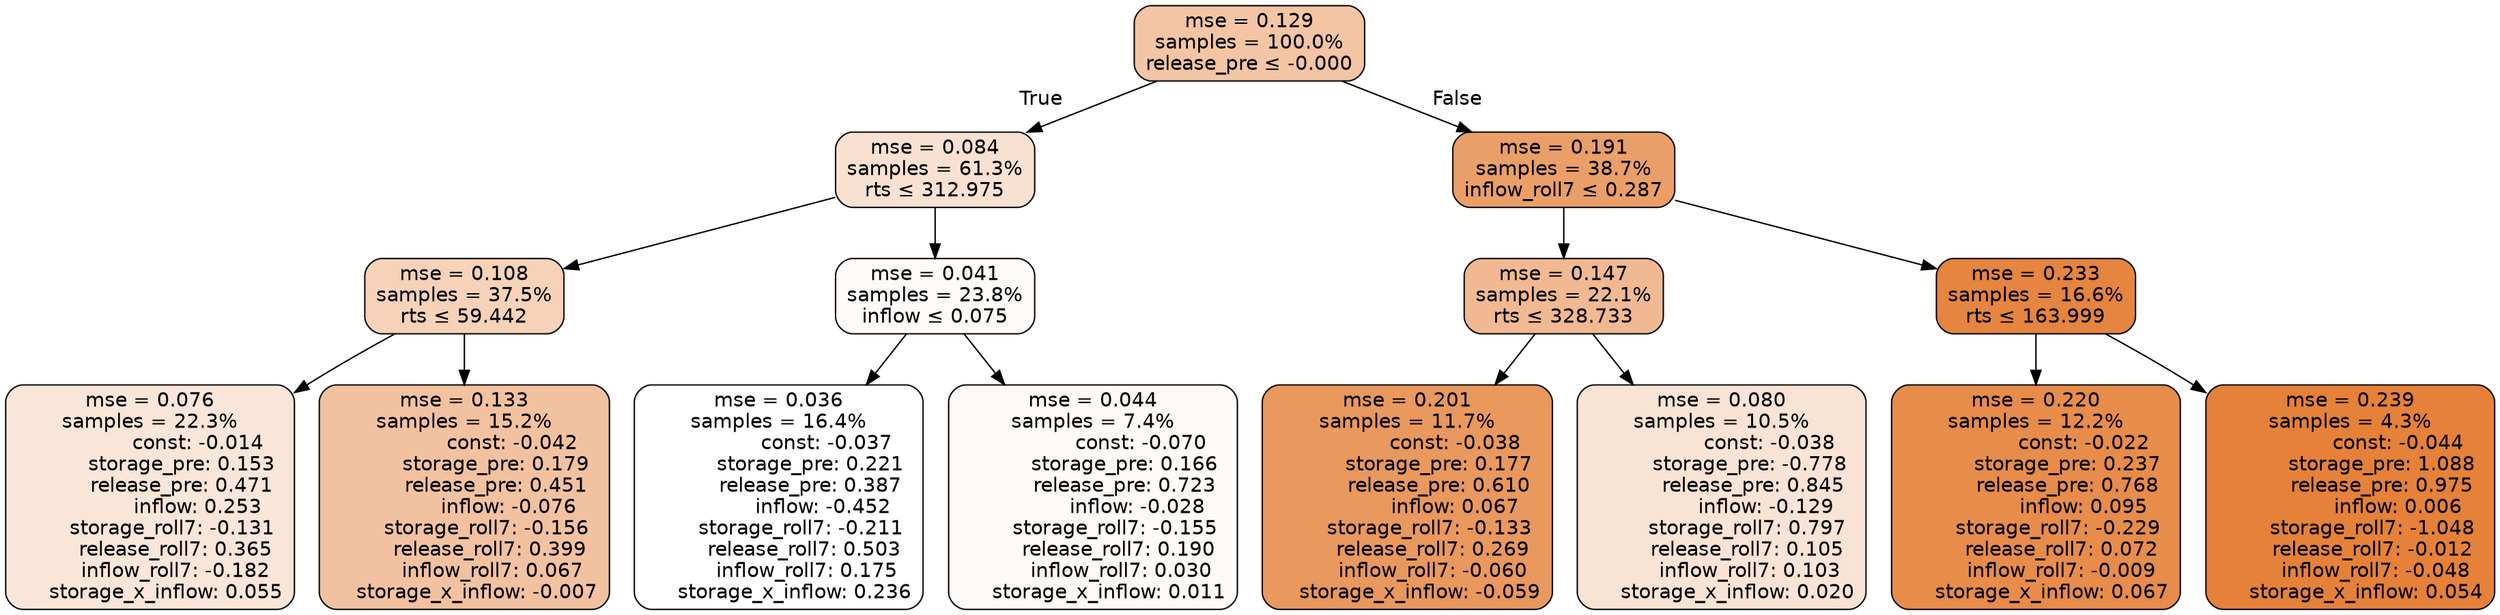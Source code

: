 digraph tree {
bgcolor="transparent"
node [shape=rectangle, style="filled, rounded", color="black", fontname=helvetica] ;
edge [fontname=helvetica] ;
	"0" [label="mse = 0.129
samples = 100.0%
release_pre &le; -0.000", fillcolor="#f3c5a4"]
	"1" [label="mse = 0.084
samples = 61.3%
rts &le; 312.975", fillcolor="#f8e1d0"]
	"2" [label="mse = 0.108
samples = 37.5%
rts &le; 59.442", fillcolor="#f5d2b8"]
	"3" [label="mse = 0.076
samples = 22.3%
               const: -0.014
          storage_pre: 0.153
          release_pre: 0.471
               inflow: 0.253
       storage_roll7: -0.131
        release_roll7: 0.365
        inflow_roll7: -0.182
     storage_x_inflow: 0.055", fillcolor="#f9e6d8"]
	"4" [label="mse = 0.133
samples = 15.2%
               const: -0.042
          storage_pre: 0.179
          release_pre: 0.451
              inflow: -0.076
       storage_roll7: -0.156
        release_roll7: 0.399
         inflow_roll7: 0.067
    storage_x_inflow: -0.007", fillcolor="#f2c2a0"]
	"5" [label="mse = 0.041
samples = 23.8%
inflow &le; 0.075", fillcolor="#fefbf9"]
	"6" [label="mse = 0.036
samples = 16.4%
               const: -0.037
          storage_pre: 0.221
          release_pre: 0.387
              inflow: -0.452
       storage_roll7: -0.211
        release_roll7: 0.503
         inflow_roll7: 0.175
     storage_x_inflow: 0.236", fillcolor="#ffffff"]
	"7" [label="mse = 0.044
samples = 7.4%
               const: -0.070
          storage_pre: 0.166
          release_pre: 0.723
              inflow: -0.028
       storage_roll7: -0.155
        release_roll7: 0.190
         inflow_roll7: 0.030
     storage_x_inflow: 0.011", fillcolor="#fdfaf7"]
	"8" [label="mse = 0.191
samples = 38.7%
inflow_roll7 &le; 0.287", fillcolor="#eb9f68"]
	"9" [label="mse = 0.147
samples = 22.1%
rts &le; 328.733", fillcolor="#f0b992"]
	"10" [label="mse = 0.201
samples = 11.7%
               const: -0.038
          storage_pre: 0.177
          release_pre: 0.610
               inflow: 0.067
       storage_roll7: -0.133
        release_roll7: 0.269
        inflow_roll7: -0.060
    storage_x_inflow: -0.059", fillcolor="#e9985e"]
	"11" [label="mse = 0.080
samples = 10.5%
               const: -0.038
         storage_pre: -0.778
          release_pre: 0.845
              inflow: -0.129
        storage_roll7: 0.797
        release_roll7: 0.105
         inflow_roll7: 0.103
     storage_x_inflow: 0.020", fillcolor="#f9e3d4"]
	"12" [label="mse = 0.233
samples = 16.6%
rts &le; 163.999", fillcolor="#e5853f"]
	"13" [label="mse = 0.220
samples = 12.2%
               const: -0.022
          storage_pre: 0.237
          release_pre: 0.768
               inflow: 0.095
       storage_roll7: -0.229
        release_roll7: 0.072
        inflow_roll7: -0.009
     storage_x_inflow: 0.067", fillcolor="#e78c4b"]
	"14" [label="mse = 0.239
samples = 4.3%
               const: -0.044
          storage_pre: 1.088
          release_pre: 0.975
               inflow: 0.006
       storage_roll7: -1.048
       release_roll7: -0.012
        inflow_roll7: -0.048
     storage_x_inflow: 0.054", fillcolor="#e58139"]

	"0" -> "1" [labeldistance=2.5, labelangle=45, headlabel="True"]
	"1" -> "2"
	"2" -> "3"
	"2" -> "4"
	"1" -> "5"
	"5" -> "6"
	"5" -> "7"
	"0" -> "8" [labeldistance=2.5, labelangle=-45, headlabel="False"]
	"8" -> "9"
	"9" -> "10"
	"9" -> "11"
	"8" -> "12"
	"12" -> "13"
	"12" -> "14"
}